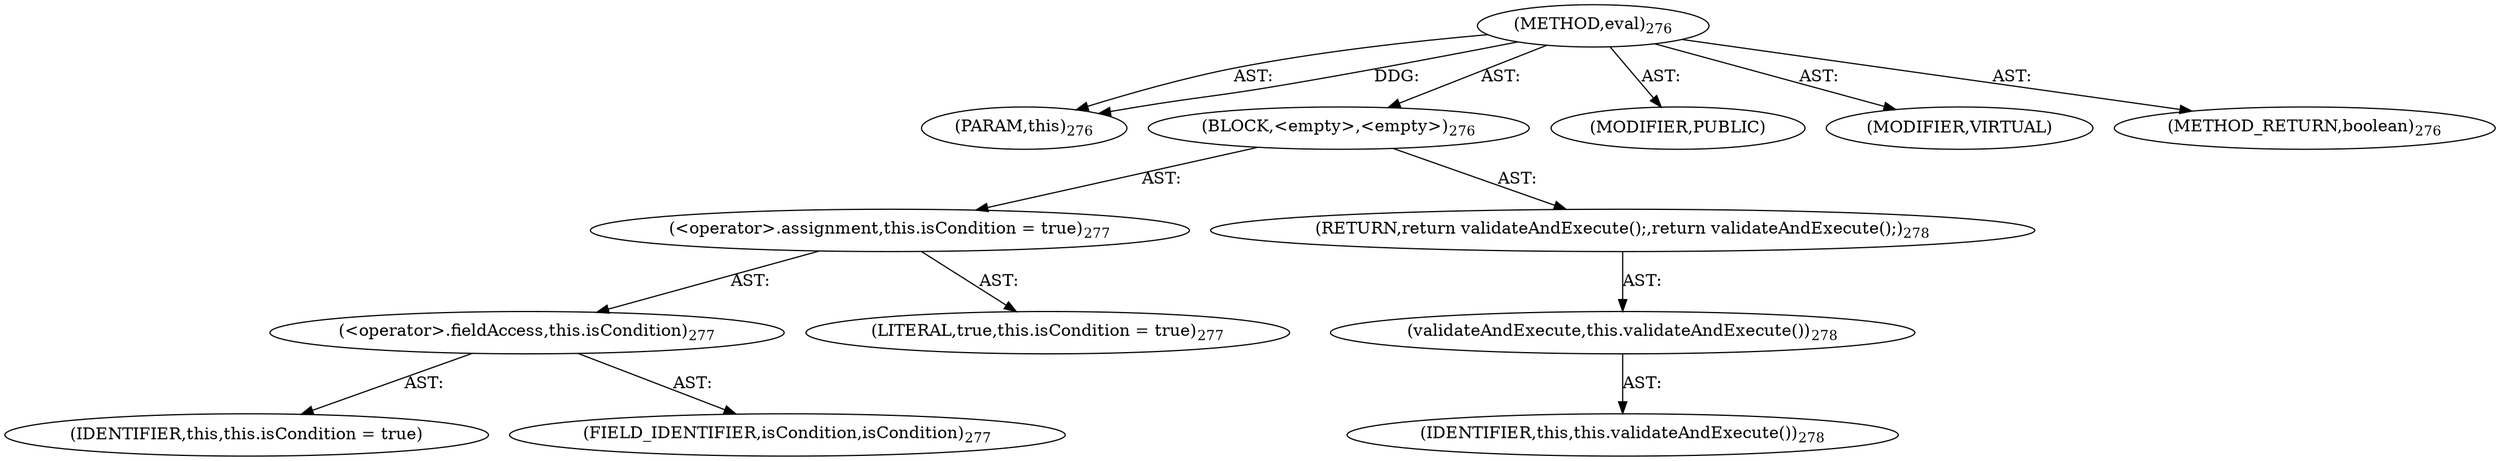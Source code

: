 digraph "eval" {  
"111669149708" [label = <(METHOD,eval)<SUB>276</SUB>> ]
"115964117003" [label = <(PARAM,this)<SUB>276</SUB>> ]
"25769803790" [label = <(BLOCK,&lt;empty&gt;,&lt;empty&gt;)<SUB>276</SUB>> ]
"30064771107" [label = <(&lt;operator&gt;.assignment,this.isCondition = true)<SUB>277</SUB>> ]
"30064771108" [label = <(&lt;operator&gt;.fieldAccess,this.isCondition)<SUB>277</SUB>> ]
"68719476788" [label = <(IDENTIFIER,this,this.isCondition = true)> ]
"55834574862" [label = <(FIELD_IDENTIFIER,isCondition,isCondition)<SUB>277</SUB>> ]
"90194313218" [label = <(LITERAL,true,this.isCondition = true)<SUB>277</SUB>> ]
"146028888064" [label = <(RETURN,return validateAndExecute();,return validateAndExecute();)<SUB>278</SUB>> ]
"30064771109" [label = <(validateAndExecute,this.validateAndExecute())<SUB>278</SUB>> ]
"68719476748" [label = <(IDENTIFIER,this,this.validateAndExecute())<SUB>278</SUB>> ]
"133143986216" [label = <(MODIFIER,PUBLIC)> ]
"133143986217" [label = <(MODIFIER,VIRTUAL)> ]
"128849018892" [label = <(METHOD_RETURN,boolean)<SUB>276</SUB>> ]
  "111669149708" -> "115964117003"  [ label = "AST: "] 
  "111669149708" -> "25769803790"  [ label = "AST: "] 
  "111669149708" -> "133143986216"  [ label = "AST: "] 
  "111669149708" -> "133143986217"  [ label = "AST: "] 
  "111669149708" -> "128849018892"  [ label = "AST: "] 
  "25769803790" -> "30064771107"  [ label = "AST: "] 
  "25769803790" -> "146028888064"  [ label = "AST: "] 
  "30064771107" -> "30064771108"  [ label = "AST: "] 
  "30064771107" -> "90194313218"  [ label = "AST: "] 
  "30064771108" -> "68719476788"  [ label = "AST: "] 
  "30064771108" -> "55834574862"  [ label = "AST: "] 
  "146028888064" -> "30064771109"  [ label = "AST: "] 
  "30064771109" -> "68719476748"  [ label = "AST: "] 
  "111669149708" -> "115964117003"  [ label = "DDG: "] 
}

